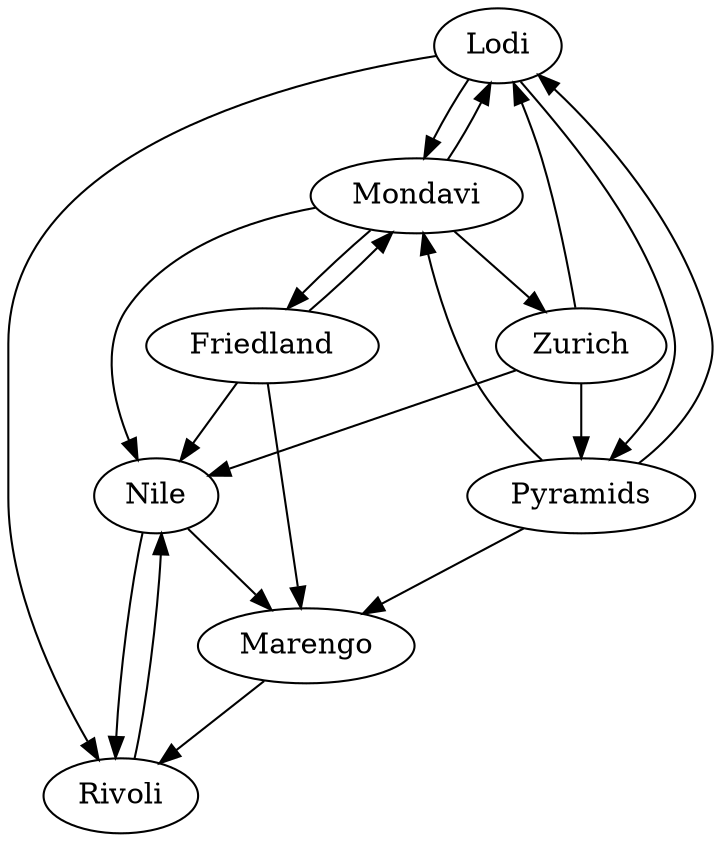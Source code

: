/* Digraph 
 * assn5 
 * graph.dot
 * cs014_20sumA
 */

digraph G {

  // nodes
  Lodi;
  Nile;
  Mondavi;
  Rivoli;
  Pyramids;
  Zurich;
  Marengo;
  Friedland;

  // edges
  Nile->Rivoli;
  Marengo->Rivoli;
  Pyramids->Mondavi;
  Pyramids->Lodi
  Friedland->Mondavi;
  Mondavi->Lodi;
  Lodi->Mondavi;
  Nile->Marengo;
  Mondavi->Nile;
  Lodi->Rivoli;
  Zurich->Nile;
  Rivoli->Nile;
  Mondavi->Zurich;
  Lodi->Pyramids;
  Pyramids->Marengo;
  Zurich->Pyramids;
  Zurich->Lodi;
  Friedland->Nile;
  Mondavi->Friedland;
  Friedland->Marengo;
}